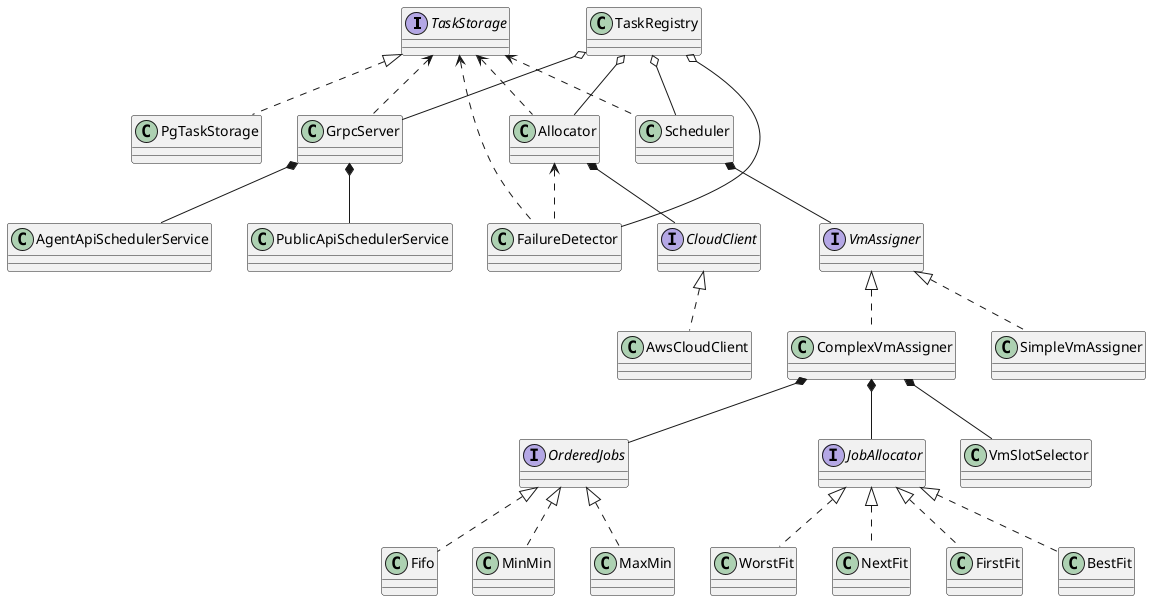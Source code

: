 @startuml

interface TaskStorage
class PgTaskStorage
TaskStorage <|.. PgTaskStorage

class Allocator
interface CloudClient
class AwsCloudClient

Allocator *-- CloudClient
CloudClient <|.. AwsCloudClient
TaskStorage <.. Allocator

class Scheduler
interface VmAssigner
interface OrderedJobs
class Fifo
class MinMin
class MaxMin
interface JobAllocator
class BestFit
class WorstFit
class NextFit
class FirstFit

Scheduler *-- VmAssigner
TaskStorage <.. Scheduler
VmAssigner <|.. SimpleVmAssigner
VmAssigner <|.. ComplexVmAssigner
ComplexVmAssigner *-- OrderedJobs
OrderedJobs <|.. Fifo
OrderedJobs <|.. MinMin
OrderedJobs <|.. MaxMin
ComplexVmAssigner *-- JobAllocator
JobAllocator <|.. BestFit
JobAllocator <|.. WorstFit
JobAllocator <|.. NextFit
JobAllocator <|.. FirstFit
ComplexVmAssigner *-- VmSlotSelector

class FailureDetector
Allocator <.. FailureDetector
TaskStorage <.. FailureDetector

class GrpcServer
class AgentApiSchedulerService
class PublicApiSchedulerService
TaskStorage <.. GrpcServer
GrpcServer *-- AgentApiSchedulerService
GrpcServer *-- PublicApiSchedulerService

class TaskRegistry
TaskRegistry o-- Allocator
TaskRegistry o-- GrpcServer
TaskRegistry o-- Scheduler
TaskRegistry o-- FailureDetector

@enduml
